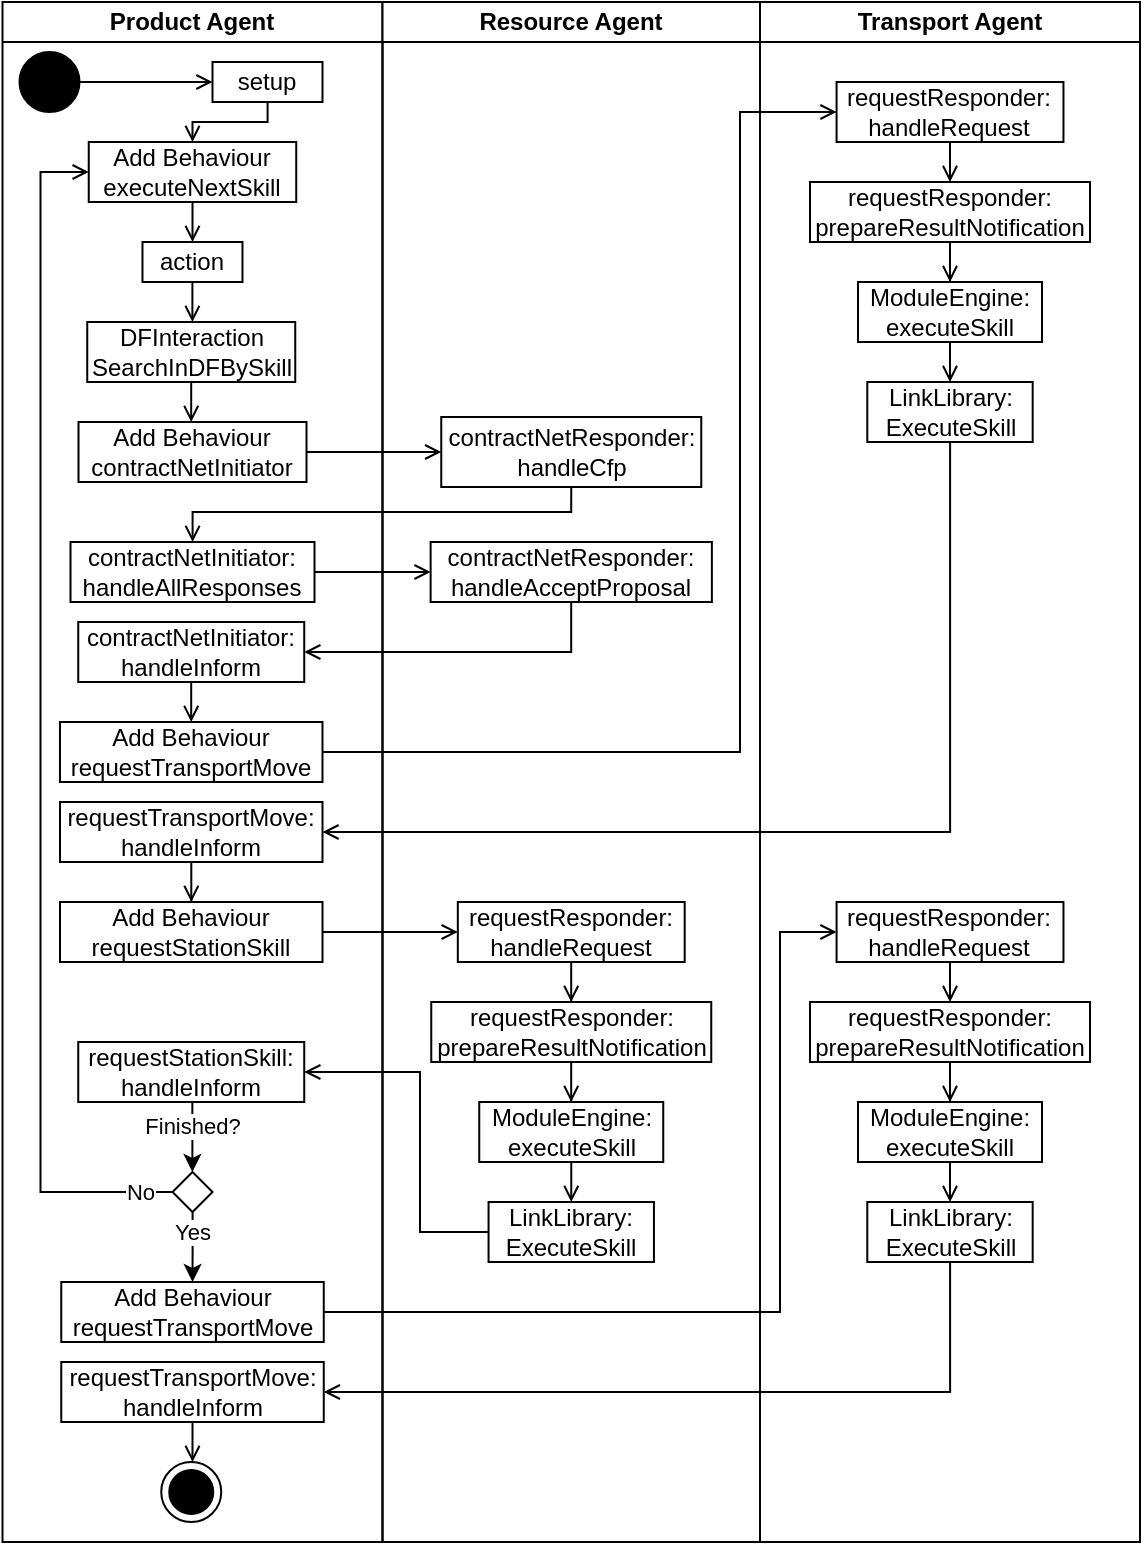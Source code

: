 <mxfile version="24.7.5">
  <diagram name="Page-1" id="d97oD7kQA536C8rqxNet">
    <mxGraphModel dx="396" dy="594" grid="1" gridSize="10" guides="1" tooltips="1" connect="1" arrows="1" fold="1" page="1" pageScale="1" pageWidth="827" pageHeight="1169" math="0" shadow="0">
      <root>
        <mxCell id="0" />
        <mxCell id="1" parent="0" />
        <mxCell id="rFFIZHCp3ihWCyjWagxx-2" value="Product Agent" style="swimlane;whiteSpace=wrap;html=1;startSize=20;" parent="1" vertex="1">
          <mxGeometry x="211.25" width="190" height="770" as="geometry" />
        </mxCell>
        <mxCell id="rFFIZHCp3ihWCyjWagxx-25" style="edgeStyle=orthogonalEdgeStyle;rounded=0;orthogonalLoop=1;jettySize=auto;html=1;endArrow=open;endFill=0;" parent="rFFIZHCp3ihWCyjWagxx-2" source="rFFIZHCp3ihWCyjWagxx-9" target="rFFIZHCp3ihWCyjWagxx-24" edge="1">
          <mxGeometry relative="1" as="geometry">
            <mxPoint x="95" y="110" as="targetPoint" />
            <Array as="points">
              <mxPoint x="133" y="60" />
              <mxPoint x="95" y="60" />
            </Array>
          </mxGeometry>
        </mxCell>
        <mxCell id="rFFIZHCp3ihWCyjWagxx-9" value="setup" style="rounded=0;whiteSpace=wrap;html=1;" parent="rFFIZHCp3ihWCyjWagxx-2" vertex="1">
          <mxGeometry x="105" y="30" width="55" height="20" as="geometry" />
        </mxCell>
        <mxCell id="rFFIZHCp3ihWCyjWagxx-24" value="Add Behaviour executeNextSkill" style="rounded=0;whiteSpace=wrap;html=1;" parent="rFFIZHCp3ihWCyjWagxx-2" vertex="1">
          <mxGeometry x="43.12" y="70" width="103.75" height="30" as="geometry" />
        </mxCell>
        <mxCell id="Sw5ciTDePq8-OVaIoDVg-1" style="edgeStyle=orthogonalEdgeStyle;rounded=0;orthogonalLoop=1;jettySize=auto;html=1;endArrow=open;endFill=0;" edge="1" parent="rFFIZHCp3ihWCyjWagxx-2" source="rFFIZHCp3ihWCyjWagxx-28" target="rFFIZHCp3ihWCyjWagxx-36">
          <mxGeometry relative="1" as="geometry" />
        </mxCell>
        <mxCell id="rFFIZHCp3ihWCyjWagxx-28" value="&lt;div&gt;DFInteraction&lt;/div&gt;SearchInDFBySkill" style="rounded=0;whiteSpace=wrap;html=1;" parent="rFFIZHCp3ihWCyjWagxx-2" vertex="1">
          <mxGeometry x="42.37" y="160" width="104" height="30" as="geometry" />
        </mxCell>
        <mxCell id="rFFIZHCp3ihWCyjWagxx-26" value="action" style="rounded=0;whiteSpace=wrap;html=1;" parent="rFFIZHCp3ihWCyjWagxx-2" vertex="1">
          <mxGeometry x="69.99" y="120" width="50" height="20" as="geometry" />
        </mxCell>
        <mxCell id="rFFIZHCp3ihWCyjWagxx-27" style="edgeStyle=orthogonalEdgeStyle;rounded=0;orthogonalLoop=1;jettySize=auto;html=1;endArrow=open;endFill=0;exitX=0.5;exitY=1;exitDx=0;exitDy=0;entryX=0.5;entryY=0;entryDx=0;entryDy=0;" parent="rFFIZHCp3ihWCyjWagxx-2" source="rFFIZHCp3ihWCyjWagxx-24" target="rFFIZHCp3ihWCyjWagxx-26" edge="1">
          <mxGeometry relative="1" as="geometry">
            <mxPoint x="95.033" y="135" as="sourcePoint" />
            <Array as="points" />
          </mxGeometry>
        </mxCell>
        <mxCell id="rFFIZHCp3ihWCyjWagxx-29" style="edgeStyle=orthogonalEdgeStyle;rounded=0;orthogonalLoop=1;jettySize=auto;html=1;endArrow=open;endFill=0;" parent="rFFIZHCp3ihWCyjWagxx-2" source="rFFIZHCp3ihWCyjWagxx-26" target="rFFIZHCp3ihWCyjWagxx-28" edge="1">
          <mxGeometry relative="1" as="geometry">
            <mxPoint x="98.74" y="200" as="targetPoint" />
            <Array as="points" />
          </mxGeometry>
        </mxCell>
        <mxCell id="rFFIZHCp3ihWCyjWagxx-36" value="Add Behaviour contractNetInitiator" style="rounded=0;whiteSpace=wrap;html=1;" parent="rFFIZHCp3ihWCyjWagxx-2" vertex="1">
          <mxGeometry x="38" y="210" width="114" height="30" as="geometry" />
        </mxCell>
        <mxCell id="rFFIZHCp3ihWCyjWagxx-38" value="&lt;div&gt;contractNetInitiator:&lt;/div&gt;handleAllResponses" style="rounded=0;whiteSpace=wrap;html=1;" parent="rFFIZHCp3ihWCyjWagxx-2" vertex="1">
          <mxGeometry x="34" y="270" width="122" height="30" as="geometry" />
        </mxCell>
        <mxCell id="rFFIZHCp3ihWCyjWagxx-3" value="" style="ellipse;html=1;fillColor=#000000;" parent="rFFIZHCp3ihWCyjWagxx-2" vertex="1">
          <mxGeometry x="8.5" y="25" width="30" height="30" as="geometry" />
        </mxCell>
        <mxCell id="rFFIZHCp3ihWCyjWagxx-5" style="edgeStyle=orthogonalEdgeStyle;rounded=0;orthogonalLoop=1;jettySize=auto;html=1;endArrow=open;endFill=0;" parent="rFFIZHCp3ihWCyjWagxx-2" source="rFFIZHCp3ihWCyjWagxx-3" target="rFFIZHCp3ihWCyjWagxx-9" edge="1">
          <mxGeometry relative="1" as="geometry">
            <mxPoint x="-101.23" y="90" as="targetPoint" />
            <Array as="points">
              <mxPoint x="59" y="40" />
              <mxPoint x="59" y="40" />
            </Array>
          </mxGeometry>
        </mxCell>
        <mxCell id="Sw5ciTDePq8-OVaIoDVg-6" style="edgeStyle=orthogonalEdgeStyle;rounded=0;orthogonalLoop=1;jettySize=auto;html=1;endArrow=open;endFill=0;" edge="1" parent="rFFIZHCp3ihWCyjWagxx-2" source="Sw5ciTDePq8-OVaIoDVg-3" target="Sw5ciTDePq8-OVaIoDVg-5">
          <mxGeometry relative="1" as="geometry" />
        </mxCell>
        <mxCell id="Sw5ciTDePq8-OVaIoDVg-3" value="contractNetInitiator:&lt;div&gt;handleInform&lt;/div&gt;" style="rounded=0;whiteSpace=wrap;html=1;" vertex="1" parent="rFFIZHCp3ihWCyjWagxx-2">
          <mxGeometry x="37.87" y="310" width="113" height="30" as="geometry" />
        </mxCell>
        <mxCell id="Sw5ciTDePq8-OVaIoDVg-5" value="Add Behaviour requestTransportMove" style="rounded=0;whiteSpace=wrap;html=1;" vertex="1" parent="rFFIZHCp3ihWCyjWagxx-2">
          <mxGeometry x="28.74" y="360" width="131.25" height="30" as="geometry" />
        </mxCell>
        <mxCell id="Sw5ciTDePq8-OVaIoDVg-14" style="edgeStyle=orthogonalEdgeStyle;rounded=0;orthogonalLoop=1;jettySize=auto;html=1;endArrow=open;endFill=0;" edge="1" parent="rFFIZHCp3ihWCyjWagxx-2" source="Sw5ciTDePq8-OVaIoDVg-9" target="Sw5ciTDePq8-OVaIoDVg-13">
          <mxGeometry relative="1" as="geometry" />
        </mxCell>
        <mxCell id="Sw5ciTDePq8-OVaIoDVg-9" value="requestTransportMove:&lt;div&gt;handleInform&lt;/div&gt;" style="rounded=0;whiteSpace=wrap;html=1;" vertex="1" parent="rFFIZHCp3ihWCyjWagxx-2">
          <mxGeometry x="28.75" y="400" width="131.25" height="30" as="geometry" />
        </mxCell>
        <mxCell id="Sw5ciTDePq8-OVaIoDVg-13" value="Add Behaviour&lt;div&gt;requestStationSkill&lt;/div&gt;" style="rounded=0;whiteSpace=wrap;html=1;" vertex="1" parent="rFFIZHCp3ihWCyjWagxx-2">
          <mxGeometry x="28.75" y="450" width="131.25" height="30" as="geometry" />
        </mxCell>
        <mxCell id="Sw5ciTDePq8-OVaIoDVg-28" style="edgeStyle=orthogonalEdgeStyle;rounded=0;orthogonalLoop=1;jettySize=auto;html=1;entryX=0.5;entryY=0;entryDx=0;entryDy=0;" edge="1" parent="rFFIZHCp3ihWCyjWagxx-2">
          <mxGeometry relative="1" as="geometry">
            <mxPoint x="94.92" y="550" as="sourcePoint" />
            <mxPoint x="94.94" y="585" as="targetPoint" />
            <Array as="points">
              <mxPoint x="95" y="570" />
              <mxPoint x="95" y="570" />
            </Array>
          </mxGeometry>
        </mxCell>
        <mxCell id="Sw5ciTDePq8-OVaIoDVg-29" value="Finished?" style="edgeLabel;html=1;align=center;verticalAlign=middle;resizable=0;points=[];" vertex="1" connectable="0" parent="Sw5ciTDePq8-OVaIoDVg-28">
          <mxGeometry x="-0.484" y="-1" relative="1" as="geometry">
            <mxPoint x="1" y="3" as="offset" />
          </mxGeometry>
        </mxCell>
        <mxCell id="Sw5ciTDePq8-OVaIoDVg-23" value="requestStationSkill:&lt;div&gt;handleInform&lt;/div&gt;" style="rounded=0;whiteSpace=wrap;html=1;" vertex="1" parent="rFFIZHCp3ihWCyjWagxx-2">
          <mxGeometry x="37.87" y="520" width="113" height="30" as="geometry" />
        </mxCell>
        <mxCell id="Sw5ciTDePq8-OVaIoDVg-30" style="edgeStyle=orthogonalEdgeStyle;rounded=0;orthogonalLoop=1;jettySize=auto;html=1;endArrow=open;endFill=0;" edge="1" parent="rFFIZHCp3ihWCyjWagxx-2" source="Sw5ciTDePq8-OVaIoDVg-27" target="rFFIZHCp3ihWCyjWagxx-24">
          <mxGeometry relative="1" as="geometry">
            <Array as="points">
              <mxPoint x="19" y="595" />
              <mxPoint x="19" y="85" />
            </Array>
          </mxGeometry>
        </mxCell>
        <mxCell id="Sw5ciTDePq8-OVaIoDVg-31" value="No" style="edgeLabel;html=1;align=center;verticalAlign=middle;resizable=0;points=[];" vertex="1" connectable="0" parent="Sw5ciTDePq8-OVaIoDVg-30">
          <mxGeometry x="-0.869" relative="1" as="geometry">
            <mxPoint x="23" as="offset" />
          </mxGeometry>
        </mxCell>
        <mxCell id="Sw5ciTDePq8-OVaIoDVg-32" style="edgeStyle=orthogonalEdgeStyle;rounded=0;orthogonalLoop=1;jettySize=auto;html=1;" edge="1" parent="rFFIZHCp3ihWCyjWagxx-2" source="Sw5ciTDePq8-OVaIoDVg-27" target="Sw5ciTDePq8-OVaIoDVg-47">
          <mxGeometry relative="1" as="geometry">
            <mxPoint x="98.75" y="640" as="targetPoint" />
            <Array as="points" />
          </mxGeometry>
        </mxCell>
        <mxCell id="Sw5ciTDePq8-OVaIoDVg-33" value="Yes" style="edgeLabel;html=1;align=center;verticalAlign=middle;resizable=0;points=[];" vertex="1" connectable="0" parent="Sw5ciTDePq8-OVaIoDVg-32">
          <mxGeometry x="-0.056" relative="1" as="geometry">
            <mxPoint x="-1" y="-7" as="offset" />
          </mxGeometry>
        </mxCell>
        <mxCell id="Sw5ciTDePq8-OVaIoDVg-27" value="" style="rhombus;whiteSpace=wrap;html=1;" vertex="1" parent="rFFIZHCp3ihWCyjWagxx-2">
          <mxGeometry x="85" y="585" width="20" height="20" as="geometry" />
        </mxCell>
        <mxCell id="Sw5ciTDePq8-OVaIoDVg-47" value="Add Behaviour requestTransportMove" style="rounded=0;whiteSpace=wrap;html=1;" vertex="1" parent="rFFIZHCp3ihWCyjWagxx-2">
          <mxGeometry x="29.38" y="640" width="131.25" height="30" as="geometry" />
        </mxCell>
        <mxCell id="Sw5ciTDePq8-OVaIoDVg-51" value="requestTransportMove:&lt;div&gt;handleInform&lt;/div&gt;" style="rounded=0;whiteSpace=wrap;html=1;" vertex="1" parent="rFFIZHCp3ihWCyjWagxx-2">
          <mxGeometry x="29.38" y="680" width="131.25" height="30" as="geometry" />
        </mxCell>
        <mxCell id="Sw5ciTDePq8-OVaIoDVg-49" value="" style="ellipse;html=1;shape=endState;fillColor=#000000;" vertex="1" parent="rFFIZHCp3ihWCyjWagxx-2">
          <mxGeometry x="79.37" y="730" width="30" height="30" as="geometry" />
        </mxCell>
        <mxCell id="Sw5ciTDePq8-OVaIoDVg-50" style="edgeStyle=orthogonalEdgeStyle;rounded=0;orthogonalLoop=1;jettySize=auto;html=1;endArrow=open;endFill=0;" edge="1" parent="rFFIZHCp3ihWCyjWagxx-2" source="Sw5ciTDePq8-OVaIoDVg-51" target="Sw5ciTDePq8-OVaIoDVg-49">
          <mxGeometry relative="1" as="geometry" />
        </mxCell>
        <mxCell id="-P-X-p9z3G-V1xCP2slL-1" value="Resource Agent" style="swimlane;whiteSpace=wrap;html=1;startSize=20;" parent="1" vertex="1">
          <mxGeometry x="401.25" width="188.75" height="770" as="geometry" />
        </mxCell>
        <mxCell id="-P-X-p9z3G-V1xCP2slL-4" value="&lt;div&gt;contractNetResponder:&lt;/div&gt;handleCfp" style="rounded=0;whiteSpace=wrap;html=1;" parent="-P-X-p9z3G-V1xCP2slL-1" vertex="1">
          <mxGeometry x="29.38" y="207.5" width="130" height="35" as="geometry" />
        </mxCell>
        <mxCell id="-P-X-p9z3G-V1xCP2slL-8" value="contractNetResponder:&lt;div&gt;handleAcceptProposal&lt;/div&gt;" style="rounded=0;whiteSpace=wrap;html=1;" parent="-P-X-p9z3G-V1xCP2slL-1" vertex="1">
          <mxGeometry x="24.06" y="270" width="140.63" height="30" as="geometry" />
        </mxCell>
        <mxCell id="Sw5ciTDePq8-OVaIoDVg-22" style="edgeStyle=orthogonalEdgeStyle;rounded=0;orthogonalLoop=1;jettySize=auto;html=1;endArrow=open;endFill=0;" edge="1" parent="-P-X-p9z3G-V1xCP2slL-1" source="Sw5ciTDePq8-OVaIoDVg-15" target="Sw5ciTDePq8-OVaIoDVg-20">
          <mxGeometry relative="1" as="geometry" />
        </mxCell>
        <mxCell id="Sw5ciTDePq8-OVaIoDVg-15" value="requestResponder: prepareResultNotification" style="rounded=0;whiteSpace=wrap;html=1;" vertex="1" parent="-P-X-p9z3G-V1xCP2slL-1">
          <mxGeometry x="24.38" y="500" width="140" height="30" as="geometry" />
        </mxCell>
        <mxCell id="Sw5ciTDePq8-OVaIoDVg-17" style="edgeStyle=orthogonalEdgeStyle;rounded=0;orthogonalLoop=1;jettySize=auto;html=1;endArrow=open;endFill=0;" edge="1" parent="-P-X-p9z3G-V1xCP2slL-1" source="Sw5ciTDePq8-OVaIoDVg-16" target="Sw5ciTDePq8-OVaIoDVg-15">
          <mxGeometry relative="1" as="geometry" />
        </mxCell>
        <mxCell id="Sw5ciTDePq8-OVaIoDVg-16" value="requestResponder:&lt;div&gt;handleRequest&lt;/div&gt;" style="rounded=0;whiteSpace=wrap;html=1;" vertex="1" parent="-P-X-p9z3G-V1xCP2slL-1">
          <mxGeometry x="37.66" y="450" width="113.44" height="30" as="geometry" />
        </mxCell>
        <mxCell id="Sw5ciTDePq8-OVaIoDVg-19" style="edgeStyle=orthogonalEdgeStyle;rounded=0;orthogonalLoop=1;jettySize=auto;html=1;endArrow=open;endFill=0;" edge="1" parent="-P-X-p9z3G-V1xCP2slL-1" source="Sw5ciTDePq8-OVaIoDVg-20" target="Sw5ciTDePq8-OVaIoDVg-21">
          <mxGeometry relative="1" as="geometry">
            <mxPoint x="94.38" y="610" as="targetPoint" />
            <Array as="points">
              <mxPoint x="93.38" y="560" />
              <mxPoint x="93.38" y="560" />
            </Array>
          </mxGeometry>
        </mxCell>
        <mxCell id="Sw5ciTDePq8-OVaIoDVg-20" value="ModuleEngine: executeSkill" style="rounded=0;whiteSpace=wrap;html=1;" vertex="1" parent="-P-X-p9z3G-V1xCP2slL-1">
          <mxGeometry x="48.38" y="550" width="92" height="30" as="geometry" />
        </mxCell>
        <mxCell id="Sw5ciTDePq8-OVaIoDVg-21" value="LinkLibrary: ExecuteSkill" style="rounded=0;whiteSpace=wrap;html=1;" vertex="1" parent="-P-X-p9z3G-V1xCP2slL-1">
          <mxGeometry x="53.03" y="600" width="82.69" height="30" as="geometry" />
        </mxCell>
        <mxCell id="-P-X-p9z3G-V1xCP2slL-25" value="Transport Agent" style="swimlane;whiteSpace=wrap;html=1;startSize=20;" parent="1" vertex="1">
          <mxGeometry x="590" width="190" height="770" as="geometry" />
        </mxCell>
        <mxCell id="-P-X-p9z3G-V1xCP2slL-28" value="requestResponder:&lt;div&gt;handleRequest&lt;/div&gt;" style="rounded=0;whiteSpace=wrap;html=1;" parent="-P-X-p9z3G-V1xCP2slL-25" vertex="1">
          <mxGeometry x="38.29" y="40" width="113.44" height="30" as="geometry" />
        </mxCell>
        <mxCell id="-P-X-p9z3G-V1xCP2slL-29" style="edgeStyle=orthogonalEdgeStyle;rounded=0;orthogonalLoop=1;jettySize=auto;html=1;endArrow=open;endFill=0;" parent="-P-X-p9z3G-V1xCP2slL-25" source="-P-X-p9z3G-V1xCP2slL-31" target="Sw5ciTDePq8-OVaIoDVg-8" edge="1">
          <mxGeometry relative="1" as="geometry">
            <mxPoint x="95" y="200" as="targetPoint" />
            <Array as="points">
              <mxPoint x="94" y="150" />
              <mxPoint x="94" y="150" />
            </Array>
          </mxGeometry>
        </mxCell>
        <mxCell id="-P-X-p9z3G-V1xCP2slL-31" value="ModuleEngine: executeSkill" style="rounded=0;whiteSpace=wrap;html=1;" parent="-P-X-p9z3G-V1xCP2slL-25" vertex="1">
          <mxGeometry x="49" y="140" width="92" height="30" as="geometry" />
        </mxCell>
        <mxCell id="-P-X-p9z3G-V1xCP2slL-32" value="requestResponder: prepareResultNotification" style="rounded=0;whiteSpace=wrap;html=1;" parent="-P-X-p9z3G-V1xCP2slL-25" vertex="1">
          <mxGeometry x="25" y="90" width="140" height="30" as="geometry" />
        </mxCell>
        <mxCell id="-P-X-p9z3G-V1xCP2slL-33" style="edgeStyle=orthogonalEdgeStyle;rounded=0;orthogonalLoop=1;jettySize=auto;html=1;endArrow=open;endFill=0;exitX=0.5;exitY=1;exitDx=0;exitDy=0;entryX=0.5;entryY=0;entryDx=0;entryDy=0;" parent="-P-X-p9z3G-V1xCP2slL-25" source="-P-X-p9z3G-V1xCP2slL-28" target="-P-X-p9z3G-V1xCP2slL-32" edge="1">
          <mxGeometry relative="1" as="geometry">
            <mxPoint x="95.033" y="135" as="sourcePoint" />
            <Array as="points" />
          </mxGeometry>
        </mxCell>
        <mxCell id="-P-X-p9z3G-V1xCP2slL-34" style="edgeStyle=orthogonalEdgeStyle;rounded=0;orthogonalLoop=1;jettySize=auto;html=1;endArrow=open;endFill=0;" parent="-P-X-p9z3G-V1xCP2slL-25" source="-P-X-p9z3G-V1xCP2slL-32" target="-P-X-p9z3G-V1xCP2slL-31" edge="1">
          <mxGeometry relative="1" as="geometry">
            <mxPoint x="98.75" y="190" as="targetPoint" />
            <Array as="points" />
          </mxGeometry>
        </mxCell>
        <mxCell id="Sw5ciTDePq8-OVaIoDVg-8" value="LinkLibrary: ExecuteSkill" style="rounded=0;whiteSpace=wrap;html=1;" vertex="1" parent="-P-X-p9z3G-V1xCP2slL-25">
          <mxGeometry x="53.65" y="190" width="82.69" height="30" as="geometry" />
        </mxCell>
        <mxCell id="Sw5ciTDePq8-OVaIoDVg-40" value="requestResponder:&lt;div&gt;handleRequest&lt;/div&gt;" style="rounded=0;whiteSpace=wrap;html=1;" vertex="1" parent="-P-X-p9z3G-V1xCP2slL-25">
          <mxGeometry x="38.29" y="450" width="113.44" height="30" as="geometry" />
        </mxCell>
        <mxCell id="Sw5ciTDePq8-OVaIoDVg-41" style="edgeStyle=orthogonalEdgeStyle;rounded=0;orthogonalLoop=1;jettySize=auto;html=1;endArrow=open;endFill=0;" edge="1" parent="-P-X-p9z3G-V1xCP2slL-25" source="Sw5ciTDePq8-OVaIoDVg-42" target="Sw5ciTDePq8-OVaIoDVg-46">
          <mxGeometry relative="1" as="geometry">
            <mxPoint x="95.0" y="610" as="targetPoint" />
            <Array as="points">
              <mxPoint x="94.0" y="560" />
              <mxPoint x="94.0" y="560" />
            </Array>
          </mxGeometry>
        </mxCell>
        <mxCell id="Sw5ciTDePq8-OVaIoDVg-42" value="ModuleEngine: executeSkill" style="rounded=0;whiteSpace=wrap;html=1;" vertex="1" parent="-P-X-p9z3G-V1xCP2slL-25">
          <mxGeometry x="49.0" y="550" width="92" height="30" as="geometry" />
        </mxCell>
        <mxCell id="Sw5ciTDePq8-OVaIoDVg-43" value="requestResponder: prepareResultNotification" style="rounded=0;whiteSpace=wrap;html=1;" vertex="1" parent="-P-X-p9z3G-V1xCP2slL-25">
          <mxGeometry x="25.0" y="500" width="140" height="30" as="geometry" />
        </mxCell>
        <mxCell id="Sw5ciTDePq8-OVaIoDVg-44" style="edgeStyle=orthogonalEdgeStyle;rounded=0;orthogonalLoop=1;jettySize=auto;html=1;endArrow=open;endFill=0;exitX=0.5;exitY=1;exitDx=0;exitDy=0;entryX=0.5;entryY=0;entryDx=0;entryDy=0;" edge="1" parent="-P-X-p9z3G-V1xCP2slL-25" source="Sw5ciTDePq8-OVaIoDVg-40" target="Sw5ciTDePq8-OVaIoDVg-43">
          <mxGeometry relative="1" as="geometry">
            <mxPoint x="95.033" y="545" as="sourcePoint" />
            <Array as="points" />
          </mxGeometry>
        </mxCell>
        <mxCell id="Sw5ciTDePq8-OVaIoDVg-45" style="edgeStyle=orthogonalEdgeStyle;rounded=0;orthogonalLoop=1;jettySize=auto;html=1;endArrow=open;endFill=0;" edge="1" parent="-P-X-p9z3G-V1xCP2slL-25" source="Sw5ciTDePq8-OVaIoDVg-43" target="Sw5ciTDePq8-OVaIoDVg-42">
          <mxGeometry relative="1" as="geometry">
            <mxPoint x="98.75" y="600" as="targetPoint" />
            <Array as="points" />
          </mxGeometry>
        </mxCell>
        <mxCell id="Sw5ciTDePq8-OVaIoDVg-46" value="LinkLibrary: ExecuteSkill" style="rounded=0;whiteSpace=wrap;html=1;" vertex="1" parent="-P-X-p9z3G-V1xCP2slL-25">
          <mxGeometry x="53.65" y="600" width="82.69" height="30" as="geometry" />
        </mxCell>
        <mxCell id="rFFIZHCp3ihWCyjWagxx-39" value="" style="edgeStyle=orthogonalEdgeStyle;rounded=0;orthogonalLoop=1;jettySize=auto;html=1;endArrow=open;endFill=0;" parent="1" source="rFFIZHCp3ihWCyjWagxx-36" target="-P-X-p9z3G-V1xCP2slL-4" edge="1">
          <mxGeometry relative="1" as="geometry">
            <mxPoint x="306" y="250" as="sourcePoint" />
            <mxPoint x="306" y="330" as="targetPoint" />
            <Array as="points">
              <mxPoint x="451" y="215" />
            </Array>
          </mxGeometry>
        </mxCell>
        <mxCell id="-P-X-p9z3G-V1xCP2slL-9" style="edgeStyle=orthogonalEdgeStyle;rounded=0;orthogonalLoop=1;jettySize=auto;html=1;endArrow=open;endFill=0;exitX=0.5;exitY=1;exitDx=0;exitDy=0;" parent="1" source="-P-X-p9z3G-V1xCP2slL-4" target="rFFIZHCp3ihWCyjWagxx-38" edge="1">
          <mxGeometry relative="1" as="geometry">
            <mxPoint x="496.283" y="135" as="sourcePoint" />
            <Array as="points">
              <mxPoint x="496" y="255" />
            </Array>
          </mxGeometry>
        </mxCell>
        <mxCell id="rFFIZHCp3ihWCyjWagxx-32" style="edgeStyle=orthogonalEdgeStyle;rounded=0;orthogonalLoop=1;jettySize=auto;html=1;endArrow=open;endFill=0;" parent="1" source="rFFIZHCp3ihWCyjWagxx-38" target="-P-X-p9z3G-V1xCP2slL-8" edge="1">
          <mxGeometry relative="1" as="geometry">
            <mxPoint x="160" y="400" as="targetPoint" />
            <Array as="points">
              <mxPoint x="306" y="270" />
            </Array>
          </mxGeometry>
        </mxCell>
        <mxCell id="Sw5ciTDePq8-OVaIoDVg-4" style="edgeStyle=orthogonalEdgeStyle;rounded=0;orthogonalLoop=1;jettySize=auto;html=1;endArrow=open;endFill=0;" edge="1" parent="1" source="-P-X-p9z3G-V1xCP2slL-8" target="Sw5ciTDePq8-OVaIoDVg-3">
          <mxGeometry relative="1" as="geometry">
            <Array as="points">
              <mxPoint x="496" y="325" />
            </Array>
          </mxGeometry>
        </mxCell>
        <mxCell id="Sw5ciTDePq8-OVaIoDVg-7" style="edgeStyle=orthogonalEdgeStyle;rounded=0;orthogonalLoop=1;jettySize=auto;html=1;endArrow=open;endFill=0;" edge="1" parent="1" source="Sw5ciTDePq8-OVaIoDVg-5" target="-P-X-p9z3G-V1xCP2slL-28">
          <mxGeometry relative="1" as="geometry">
            <Array as="points">
              <mxPoint x="580" y="375" />
              <mxPoint x="580" y="55" />
            </Array>
          </mxGeometry>
        </mxCell>
        <mxCell id="Sw5ciTDePq8-OVaIoDVg-10" style="edgeStyle=orthogonalEdgeStyle;rounded=0;orthogonalLoop=1;jettySize=auto;html=1;endArrow=open;endFill=0;" edge="1" parent="1" source="Sw5ciTDePq8-OVaIoDVg-8" target="Sw5ciTDePq8-OVaIoDVg-9">
          <mxGeometry relative="1" as="geometry">
            <Array as="points">
              <mxPoint x="685" y="415" />
            </Array>
          </mxGeometry>
        </mxCell>
        <mxCell id="Sw5ciTDePq8-OVaIoDVg-18" style="edgeStyle=orthogonalEdgeStyle;rounded=0;orthogonalLoop=1;jettySize=auto;html=1;endArrow=open;endFill=0;" edge="1" parent="1" source="Sw5ciTDePq8-OVaIoDVg-13" target="Sw5ciTDePq8-OVaIoDVg-16">
          <mxGeometry relative="1" as="geometry" />
        </mxCell>
        <mxCell id="Sw5ciTDePq8-OVaIoDVg-25" style="edgeStyle=orthogonalEdgeStyle;rounded=0;orthogonalLoop=1;jettySize=auto;html=1;entryX=1;entryY=0.5;entryDx=0;entryDy=0;endArrow=open;endFill=0;" edge="1" parent="1" source="Sw5ciTDePq8-OVaIoDVg-21" target="Sw5ciTDePq8-OVaIoDVg-23">
          <mxGeometry relative="1" as="geometry">
            <Array as="points">
              <mxPoint x="420" y="615" />
              <mxPoint x="420" y="535" />
            </Array>
          </mxGeometry>
        </mxCell>
        <mxCell id="Sw5ciTDePq8-OVaIoDVg-48" style="edgeStyle=orthogonalEdgeStyle;rounded=0;orthogonalLoop=1;jettySize=auto;html=1;endArrow=open;endFill=0;" edge="1" parent="1" source="Sw5ciTDePq8-OVaIoDVg-47" target="Sw5ciTDePq8-OVaIoDVg-40">
          <mxGeometry relative="1" as="geometry">
            <Array as="points">
              <mxPoint x="600" y="655" />
              <mxPoint x="600" y="465" />
            </Array>
          </mxGeometry>
        </mxCell>
        <mxCell id="Sw5ciTDePq8-OVaIoDVg-52" style="edgeStyle=orthogonalEdgeStyle;rounded=0;orthogonalLoop=1;jettySize=auto;html=1;endArrow=open;endFill=0;" edge="1" parent="1" source="Sw5ciTDePq8-OVaIoDVg-46" target="Sw5ciTDePq8-OVaIoDVg-51">
          <mxGeometry relative="1" as="geometry">
            <Array as="points">
              <mxPoint x="685" y="695" />
            </Array>
          </mxGeometry>
        </mxCell>
      </root>
    </mxGraphModel>
  </diagram>
</mxfile>
